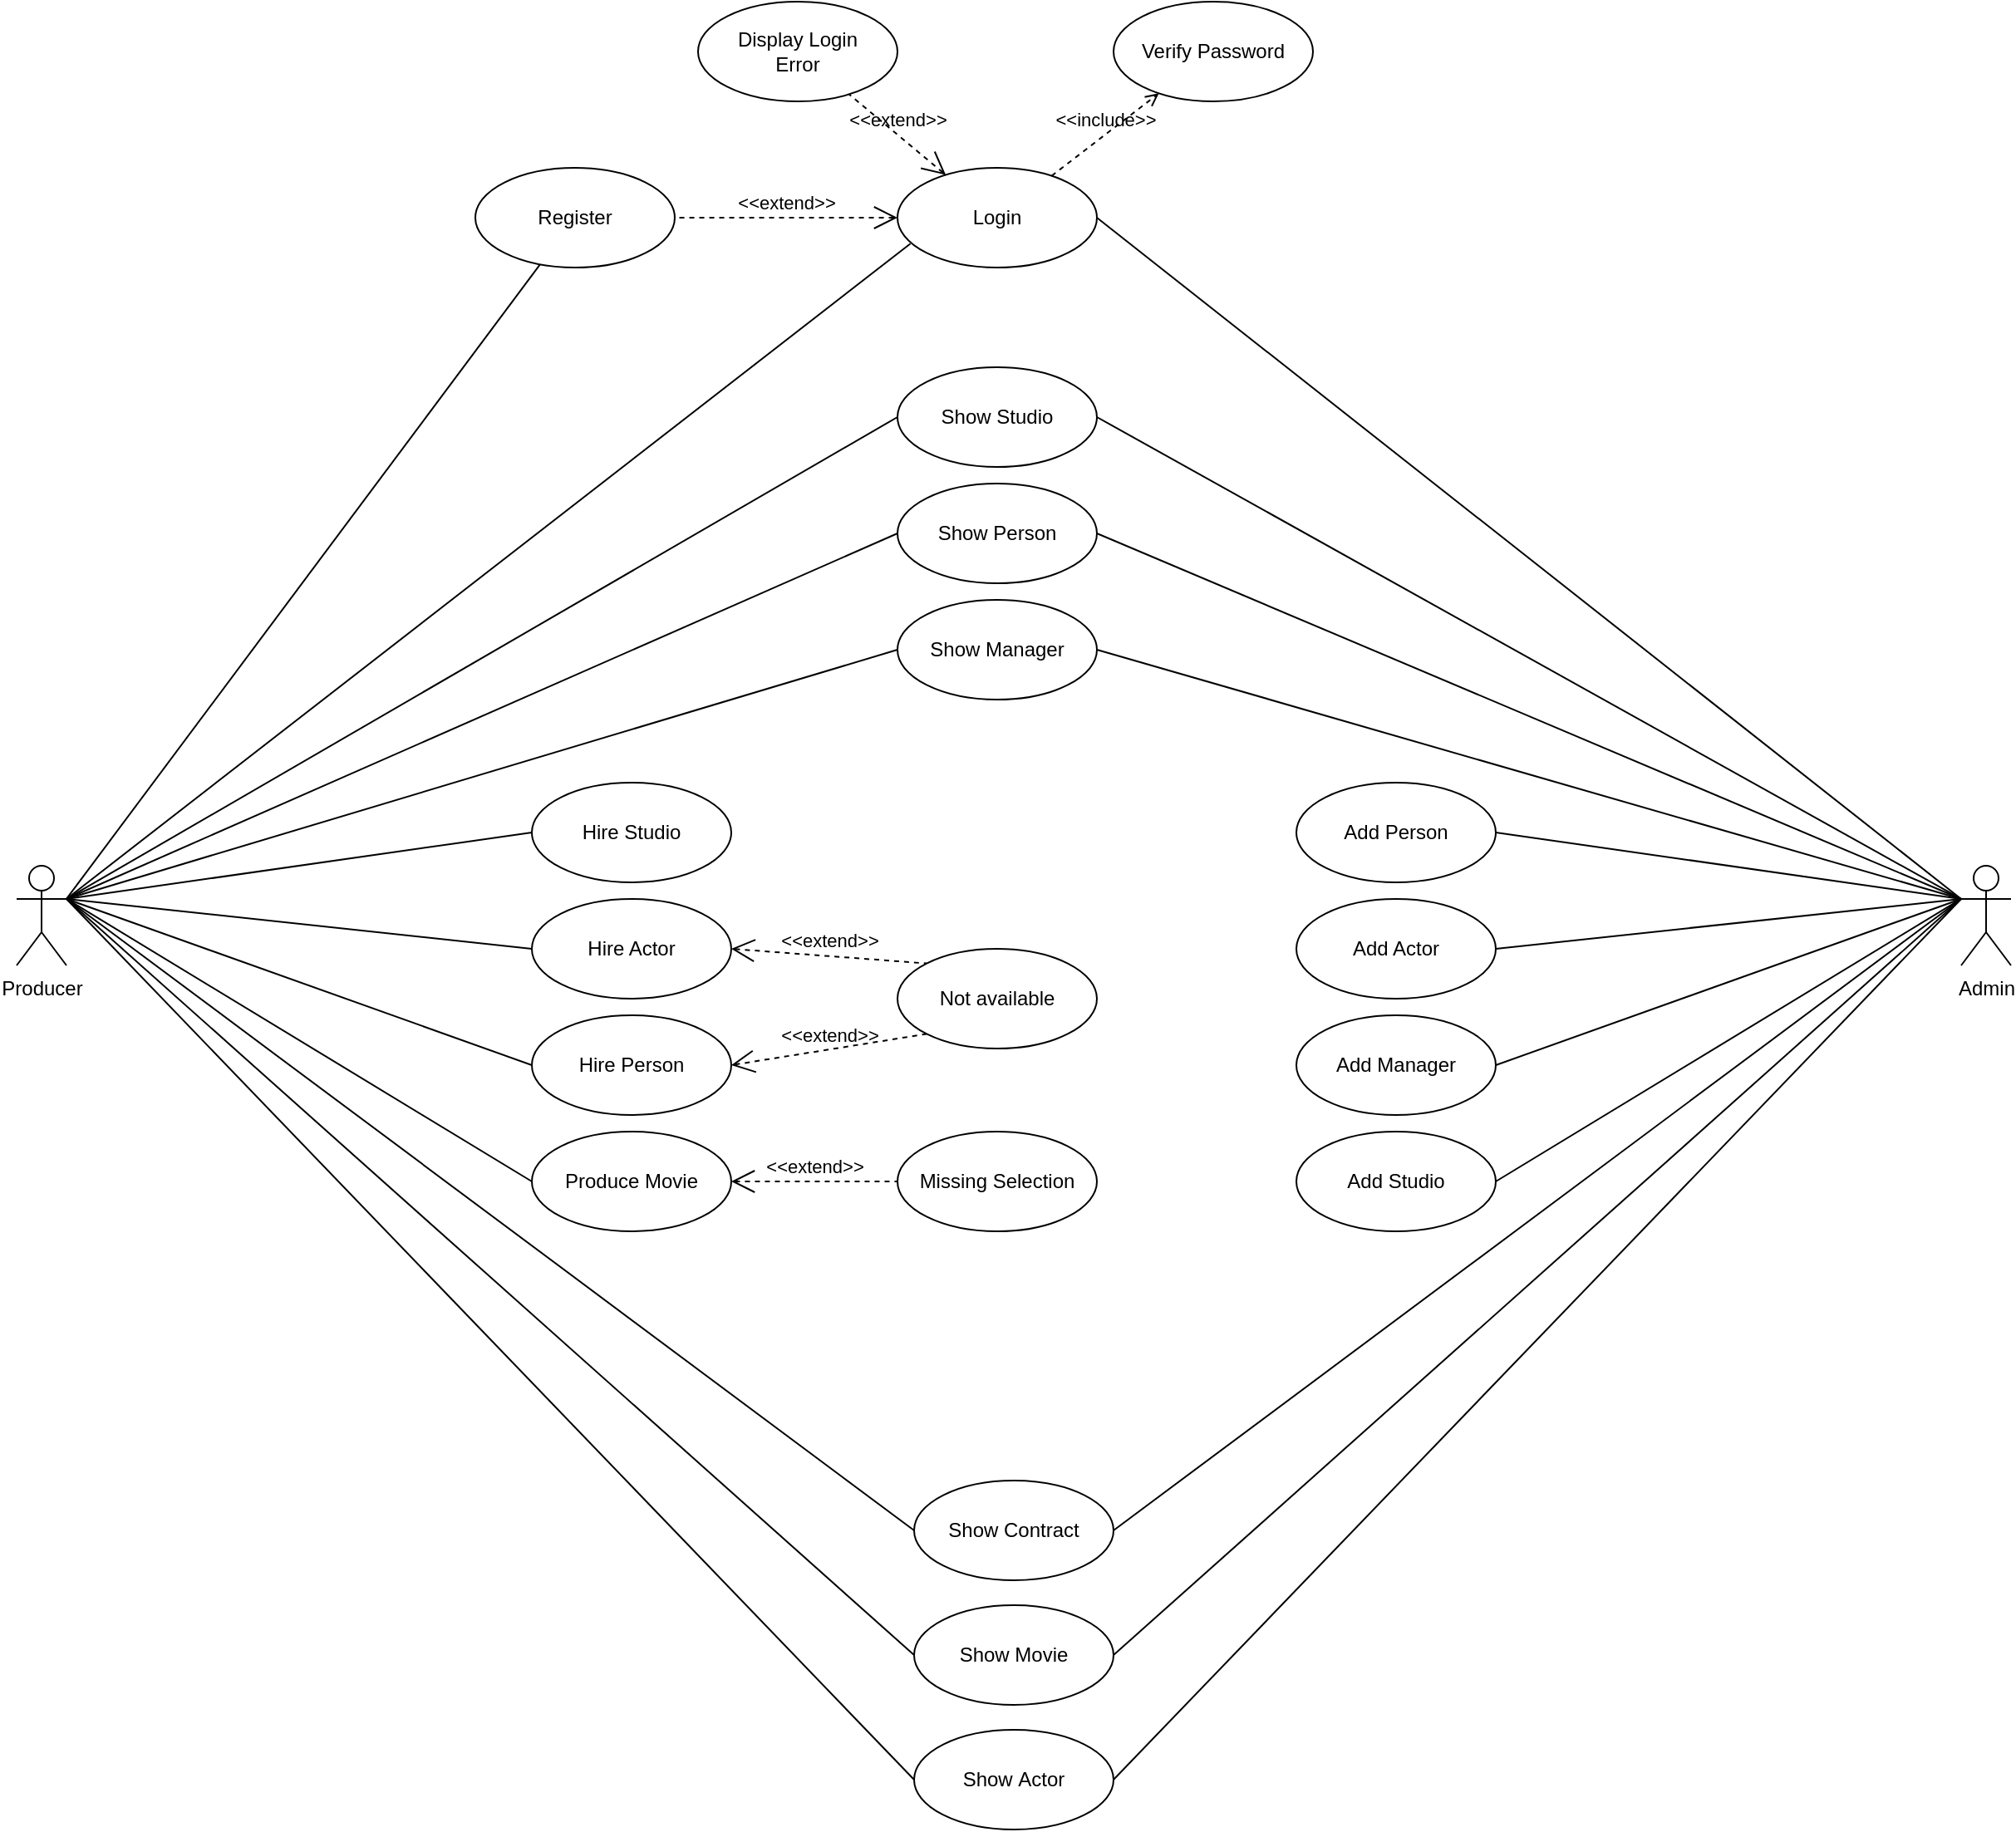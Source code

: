 <mxfile version="18.0.1" type="device"><diagram id="vprT34vu45MTfBvBpJOq" name="Page-1"><mxGraphModel dx="1865" dy="1748" grid="1" gridSize="10" guides="1" tooltips="1" connect="1" arrows="1" fold="1" page="1" pageScale="1" pageWidth="827" pageHeight="1169" math="0" shadow="0"><root><mxCell id="0"/><mxCell id="1" parent="0"/><mxCell id="qqE93rgfs5OAZw5wKsdw-6" value="Producer&lt;br&gt;" style="shape=umlActor;verticalLabelPosition=bottom;verticalAlign=top;html=1;outlineConnect=0;" parent="1" vertex="1"><mxGeometry x="-690" y="140" width="30" height="60" as="geometry"/></mxCell><mxCell id="qqE93rgfs5OAZw5wKsdw-9" value="Admin" style="shape=umlActor;verticalLabelPosition=bottom;verticalAlign=top;html=1;outlineConnect=0;" parent="1" vertex="1"><mxGeometry x="480" y="140" width="30" height="60" as="geometry"/></mxCell><mxCell id="qqE93rgfs5OAZw5wKsdw-11" value="Login" style="ellipse;whiteSpace=wrap;html=1;" parent="1" vertex="1"><mxGeometry x="-160" y="-280" width="120" height="60" as="geometry"/></mxCell><mxCell id="qqE93rgfs5OAZw5wKsdw-12" value="" style="endArrow=none;html=1;rounded=0;entryX=0.065;entryY=0.76;entryDx=0;entryDy=0;entryPerimeter=0;exitX=1;exitY=0.333;exitDx=0;exitDy=0;exitPerimeter=0;" parent="1" source="qqE93rgfs5OAZw5wKsdw-6" target="qqE93rgfs5OAZw5wKsdw-11" edge="1"><mxGeometry width="50" height="50" relative="1" as="geometry"><mxPoint x="-220" y="180" as="sourcePoint"/><mxPoint x="210" y="80" as="targetPoint"/></mxGeometry></mxCell><mxCell id="qqE93rgfs5OAZw5wKsdw-14" value="" style="endArrow=none;html=1;rounded=0;exitX=1;exitY=0.333;exitDx=0;exitDy=0;exitPerimeter=0;" parent="1" source="qqE93rgfs5OAZw5wKsdw-6" target="qqE93rgfs5OAZw5wKsdw-15" edge="1"><mxGeometry width="50" height="50" relative="1" as="geometry"><mxPoint x="160" y="130" as="sourcePoint"/><mxPoint x="210" y="80" as="targetPoint"/></mxGeometry></mxCell><mxCell id="qqE93rgfs5OAZw5wKsdw-15" value="Register" style="ellipse;whiteSpace=wrap;html=1;" parent="1" vertex="1"><mxGeometry x="-414" y="-280" width="120" height="60" as="geometry"/></mxCell><mxCell id="qqE93rgfs5OAZw5wKsdw-19" value="&amp;lt;&amp;lt;extend&amp;gt;&amp;gt;" style="edgeStyle=none;html=1;startArrow=open;endArrow=none;startSize=12;verticalAlign=bottom;dashed=1;labelBackgroundColor=none;rounded=0;entryX=1;entryY=0.5;entryDx=0;entryDy=0;" parent="1" source="qqE93rgfs5OAZw5wKsdw-11" target="qqE93rgfs5OAZw5wKsdw-15" edge="1"><mxGeometry width="160" relative="1" as="geometry"><mxPoint x="-190" y="200" as="sourcePoint"/><mxPoint x="-30" y="200" as="targetPoint"/></mxGeometry></mxCell><mxCell id="qqE93rgfs5OAZw5wKsdw-20" value="Verify Password" style="ellipse;whiteSpace=wrap;html=1;" parent="1" vertex="1"><mxGeometry x="-30" y="-380" width="120" height="60" as="geometry"/></mxCell><mxCell id="qqE93rgfs5OAZw5wKsdw-21" value="Display Login &lt;br&gt;Error" style="ellipse;whiteSpace=wrap;html=1;" parent="1" vertex="1"><mxGeometry x="-280" y="-380" width="120" height="60" as="geometry"/></mxCell><mxCell id="qqE93rgfs5OAZw5wKsdw-23" value="&amp;lt;&amp;lt;extend&amp;gt;&amp;gt;" style="edgeStyle=none;html=1;startArrow=open;endArrow=none;startSize=12;verticalAlign=bottom;dashed=1;labelBackgroundColor=none;rounded=0;" parent="1" source="qqE93rgfs5OAZw5wKsdw-11" target="qqE93rgfs5OAZw5wKsdw-21" edge="1"><mxGeometry width="160" relative="1" as="geometry"><mxPoint x="-10" y="80" as="sourcePoint"/><mxPoint x="190" y="20" as="targetPoint"/></mxGeometry></mxCell><mxCell id="qqE93rgfs5OAZw5wKsdw-25" value="&amp;lt;&amp;lt;include&amp;gt;&amp;gt;" style="html=1;verticalAlign=bottom;labelBackgroundColor=none;endArrow=open;endFill=0;dashed=1;rounded=0;" parent="1" source="qqE93rgfs5OAZw5wKsdw-11" target="qqE93rgfs5OAZw5wKsdw-20" edge="1"><mxGeometry width="160" relative="1" as="geometry"><mxPoint x="60" y="20" as="sourcePoint"/><mxPoint x="-30" y="100" as="targetPoint"/></mxGeometry></mxCell><mxCell id="qqE93rgfs5OAZw5wKsdw-28" value="" style="endArrow=none;html=1;rounded=0;entryX=0;entryY=0.333;entryDx=0;entryDy=0;entryPerimeter=0;exitX=1;exitY=0.5;exitDx=0;exitDy=0;" parent="1" source="qqE93rgfs5OAZw5wKsdw-11" target="qqE93rgfs5OAZw5wKsdw-9" edge="1"><mxGeometry width="50" height="50" relative="1" as="geometry"><mxPoint x="-130" y="320" as="sourcePoint"/><mxPoint x="-80" y="270" as="targetPoint"/></mxGeometry></mxCell><mxCell id="qqE93rgfs5OAZw5wKsdw-29" value="Add Person" style="ellipse;whiteSpace=wrap;html=1;" parent="1" vertex="1"><mxGeometry x="80" y="90" width="120" height="60" as="geometry"/></mxCell><mxCell id="qqE93rgfs5OAZw5wKsdw-30" value="Add Actor" style="ellipse;whiteSpace=wrap;html=1;" parent="1" vertex="1"><mxGeometry x="80" y="160" width="120" height="60" as="geometry"/></mxCell><mxCell id="qqE93rgfs5OAZw5wKsdw-31" value="Add Manager" style="ellipse;whiteSpace=wrap;html=1;" parent="1" vertex="1"><mxGeometry x="80" y="230" width="120" height="60" as="geometry"/></mxCell><mxCell id="qqE93rgfs5OAZw5wKsdw-32" value="Add Studio" style="ellipse;whiteSpace=wrap;html=1;" parent="1" vertex="1"><mxGeometry x="80" y="300" width="120" height="60" as="geometry"/></mxCell><mxCell id="qqE93rgfs5OAZw5wKsdw-33" value="" style="endArrow=none;html=1;rounded=0;entryX=0;entryY=0.333;entryDx=0;entryDy=0;entryPerimeter=0;exitX=1;exitY=0.5;exitDx=0;exitDy=0;" parent="1" source="qqE93rgfs5OAZw5wKsdw-29" target="qqE93rgfs5OAZw5wKsdw-9" edge="1"><mxGeometry width="50" height="50" relative="1" as="geometry"><mxPoint x="120" y="130" as="sourcePoint"/><mxPoint x="-80" y="270" as="targetPoint"/></mxGeometry></mxCell><mxCell id="qqE93rgfs5OAZw5wKsdw-34" value="" style="endArrow=none;html=1;rounded=0;exitX=1;exitY=0.5;exitDx=0;exitDy=0;entryX=0;entryY=0.333;entryDx=0;entryDy=0;entryPerimeter=0;" parent="1" source="qqE93rgfs5OAZw5wKsdw-30" target="qqE93rgfs5OAZw5wKsdw-9" edge="1"><mxGeometry width="50" height="50" relative="1" as="geometry"><mxPoint x="130" y="350" as="sourcePoint"/><mxPoint x="350" y="160" as="targetPoint"/></mxGeometry></mxCell><mxCell id="qqE93rgfs5OAZw5wKsdw-35" value="" style="endArrow=none;html=1;rounded=0;entryX=0;entryY=0.333;entryDx=0;entryDy=0;entryPerimeter=0;exitX=1;exitY=0.5;exitDx=0;exitDy=0;" parent="1" source="qqE93rgfs5OAZw5wKsdw-31" target="qqE93rgfs5OAZw5wKsdw-9" edge="1"><mxGeometry width="50" height="50" relative="1" as="geometry"><mxPoint x="-130" y="320" as="sourcePoint"/><mxPoint x="-80" y="270" as="targetPoint"/></mxGeometry></mxCell><mxCell id="qqE93rgfs5OAZw5wKsdw-36" value="" style="endArrow=none;html=1;rounded=0;exitX=1;exitY=0.5;exitDx=0;exitDy=0;entryX=0;entryY=0.333;entryDx=0;entryDy=0;entryPerimeter=0;" parent="1" source="qqE93rgfs5OAZw5wKsdw-32" target="qqE93rgfs5OAZw5wKsdw-9" edge="1"><mxGeometry width="50" height="50" relative="1" as="geometry"><mxPoint x="130" y="360" as="sourcePoint"/><mxPoint x="350" y="160" as="targetPoint"/></mxGeometry></mxCell><mxCell id="qqE93rgfs5OAZw5wKsdw-37" value="Hire Studio" style="ellipse;whiteSpace=wrap;html=1;" parent="1" vertex="1"><mxGeometry x="-380" y="90" width="120" height="60" as="geometry"/></mxCell><mxCell id="qqE93rgfs5OAZw5wKsdw-38" value="Hire Actor" style="ellipse;whiteSpace=wrap;html=1;" parent="1" vertex="1"><mxGeometry x="-380" y="160" width="120" height="60" as="geometry"/></mxCell><mxCell id="qqE93rgfs5OAZw5wKsdw-39" value="Hire Person" style="ellipse;whiteSpace=wrap;html=1;" parent="1" vertex="1"><mxGeometry x="-380" y="230" width="120" height="60" as="geometry"/></mxCell><mxCell id="qqE93rgfs5OAZw5wKsdw-40" value="Produce Movie" style="ellipse;whiteSpace=wrap;html=1;" parent="1" vertex="1"><mxGeometry x="-380" y="300" width="120" height="60" as="geometry"/></mxCell><mxCell id="qqE93rgfs5OAZw5wKsdw-41" value="" style="endArrow=none;html=1;rounded=0;entryX=1;entryY=0.333;entryDx=0;entryDy=0;entryPerimeter=0;exitX=0;exitY=0.5;exitDx=0;exitDy=0;" parent="1" source="qqE93rgfs5OAZw5wKsdw-37" target="qqE93rgfs5OAZw5wKsdw-6" edge="1"><mxGeometry width="50" height="50" relative="1" as="geometry"><mxPoint x="-60" y="410" as="sourcePoint"/><mxPoint x="-10" y="360" as="targetPoint"/></mxGeometry></mxCell><mxCell id="qqE93rgfs5OAZw5wKsdw-42" value="" style="endArrow=none;html=1;rounded=0;entryX=1;entryY=0.333;entryDx=0;entryDy=0;entryPerimeter=0;exitX=0;exitY=0.5;exitDx=0;exitDy=0;" parent="1" source="qqE93rgfs5OAZw5wKsdw-38" target="qqE93rgfs5OAZw5wKsdw-6" edge="1"><mxGeometry width="50" height="50" relative="1" as="geometry"><mxPoint x="-60" y="410" as="sourcePoint"/><mxPoint x="-10" y="360" as="targetPoint"/></mxGeometry></mxCell><mxCell id="qqE93rgfs5OAZw5wKsdw-43" value="" style="endArrow=none;html=1;rounded=0;exitX=0;exitY=0.5;exitDx=0;exitDy=0;entryX=1;entryY=0.333;entryDx=0;entryDy=0;entryPerimeter=0;" parent="1" source="qqE93rgfs5OAZw5wKsdw-39" target="qqE93rgfs5OAZw5wKsdw-6" edge="1"><mxGeometry width="50" height="50" relative="1" as="geometry"><mxPoint x="-60" y="410" as="sourcePoint"/><mxPoint x="-320" y="190" as="targetPoint"/></mxGeometry></mxCell><mxCell id="qqE93rgfs5OAZw5wKsdw-44" value="" style="endArrow=none;html=1;rounded=0;entryX=1;entryY=0.333;entryDx=0;entryDy=0;entryPerimeter=0;exitX=0;exitY=0.5;exitDx=0;exitDy=0;" parent="1" source="qqE93rgfs5OAZw5wKsdw-40" target="qqE93rgfs5OAZw5wKsdw-6" edge="1"><mxGeometry width="50" height="50" relative="1" as="geometry"><mxPoint x="-60" y="510" as="sourcePoint"/><mxPoint x="-430" y="270" as="targetPoint"/></mxGeometry></mxCell><mxCell id="qqE93rgfs5OAZw5wKsdw-46" value="Show&amp;nbsp;Movie" style="ellipse;whiteSpace=wrap;html=1;" parent="1" vertex="1"><mxGeometry x="-150" y="585" width="120" height="60" as="geometry"/></mxCell><mxCell id="qqE93rgfs5OAZw5wKsdw-47" value="Show Contract" style="ellipse;whiteSpace=wrap;html=1;" parent="1" vertex="1"><mxGeometry x="-150" y="510" width="120" height="60" as="geometry"/></mxCell><mxCell id="qqE93rgfs5OAZw5wKsdw-48" value="" style="endArrow=none;html=1;rounded=0;entryX=1;entryY=0.333;entryDx=0;entryDy=0;entryPerimeter=0;exitX=0;exitY=0.5;exitDx=0;exitDy=0;" parent="1" source="qqE93rgfs5OAZw5wKsdw-46" target="qqE93rgfs5OAZw5wKsdw-6" edge="1"><mxGeometry width="50" height="50" relative="1" as="geometry"><mxPoint x="-120" y="610" as="sourcePoint"/><mxPoint x="-470" y="340" as="targetPoint"/></mxGeometry></mxCell><mxCell id="qqE93rgfs5OAZw5wKsdw-49" value="" style="endArrow=none;html=1;rounded=0;entryX=0;entryY=0.5;entryDx=0;entryDy=0;exitX=1;exitY=0.333;exitDx=0;exitDy=0;exitPerimeter=0;" parent="1" source="qqE93rgfs5OAZw5wKsdw-6" target="qqE93rgfs5OAZw5wKsdw-47" edge="1"><mxGeometry width="50" height="50" relative="1" as="geometry"><mxPoint x="-120" y="410" as="sourcePoint"/><mxPoint x="-70" y="360" as="targetPoint"/></mxGeometry></mxCell><mxCell id="qqE93rgfs5OAZw5wKsdw-51" value="" style="endArrow=none;html=1;rounded=0;exitX=1;exitY=0.5;exitDx=0;exitDy=0;entryX=0;entryY=0.333;entryDx=0;entryDy=0;entryPerimeter=0;" parent="1" source="qqE93rgfs5OAZw5wKsdw-46" target="qqE93rgfs5OAZw5wKsdw-9" edge="1"><mxGeometry width="50" height="50" relative="1" as="geometry"><mxPoint x="-120" y="310" as="sourcePoint"/><mxPoint x="-70" y="260" as="targetPoint"/></mxGeometry></mxCell><mxCell id="qqE93rgfs5OAZw5wKsdw-52" value="" style="endArrow=none;html=1;rounded=0;exitX=1;exitY=0.5;exitDx=0;exitDy=0;entryX=0;entryY=0.333;entryDx=0;entryDy=0;entryPerimeter=0;" parent="1" source="qqE93rgfs5OAZw5wKsdw-47" target="qqE93rgfs5OAZw5wKsdw-9" edge="1"><mxGeometry width="50" height="50" relative="1" as="geometry"><mxPoint x="-120" y="410" as="sourcePoint"/><mxPoint x="-70" y="360" as="targetPoint"/></mxGeometry></mxCell><mxCell id="qqE93rgfs5OAZw5wKsdw-53" value="&amp;lt;&amp;lt;extend&amp;gt;&amp;gt;" style="edgeStyle=none;html=1;startArrow=open;endArrow=none;startSize=12;verticalAlign=bottom;dashed=1;labelBackgroundColor=none;rounded=0;exitX=1;exitY=0.5;exitDx=0;exitDy=0;entryX=0;entryY=0;entryDx=0;entryDy=0;" parent="1" source="qqE93rgfs5OAZw5wKsdw-38" target="qqE93rgfs5OAZw5wKsdw-55" edge="1"><mxGeometry width="160" relative="1" as="geometry"><mxPoint x="-170" y="170" as="sourcePoint"/><mxPoint x="-220" y="120" as="targetPoint"/></mxGeometry></mxCell><mxCell id="qqE93rgfs5OAZw5wKsdw-54" value="&amp;lt;&amp;lt;extend&amp;gt;&amp;gt;" style="edgeStyle=none;html=1;startArrow=open;endArrow=none;startSize=12;verticalAlign=bottom;dashed=1;labelBackgroundColor=none;rounded=0;exitX=1;exitY=0.5;exitDx=0;exitDy=0;entryX=0;entryY=1;entryDx=0;entryDy=0;" parent="1" source="qqE93rgfs5OAZw5wKsdw-39" target="qqE93rgfs5OAZw5wKsdw-55" edge="1"><mxGeometry width="160" relative="1" as="geometry"><mxPoint x="-250" y="200" as="sourcePoint"/><mxPoint x="-210.0" y="260" as="targetPoint"/></mxGeometry></mxCell><mxCell id="qqE93rgfs5OAZw5wKsdw-55" value="Not available" style="ellipse;whiteSpace=wrap;html=1;" parent="1" vertex="1"><mxGeometry x="-160" y="190" width="120" height="60" as="geometry"/></mxCell><mxCell id="qqE93rgfs5OAZw5wKsdw-57" value="Show&amp;nbsp;Actor" style="ellipse;whiteSpace=wrap;html=1;" parent="1" vertex="1"><mxGeometry x="-150" y="660" width="120" height="60" as="geometry"/></mxCell><mxCell id="qqE93rgfs5OAZw5wKsdw-58" value="" style="endArrow=none;html=1;rounded=0;exitX=1;exitY=0.5;exitDx=0;exitDy=0;entryX=0;entryY=0.333;entryDx=0;entryDy=0;entryPerimeter=0;" parent="1" source="qqE93rgfs5OAZw5wKsdw-57" target="qqE93rgfs5OAZw5wKsdw-9" edge="1"><mxGeometry width="50" height="50" relative="1" as="geometry"><mxPoint x="-120" y="430" as="sourcePoint"/><mxPoint x="-70" y="380" as="targetPoint"/></mxGeometry></mxCell><mxCell id="qqE93rgfs5OAZw5wKsdw-59" value="" style="endArrow=none;html=1;rounded=0;exitX=0;exitY=0.5;exitDx=0;exitDy=0;entryX=1;entryY=0.333;entryDx=0;entryDy=0;entryPerimeter=0;" parent="1" source="qqE93rgfs5OAZw5wKsdw-57" target="qqE93rgfs5OAZw5wKsdw-6" edge="1"><mxGeometry width="50" height="50" relative="1" as="geometry"><mxPoint x="-120" y="430" as="sourcePoint"/><mxPoint x="-70" y="380" as="targetPoint"/></mxGeometry></mxCell><mxCell id="qqE93rgfs5OAZw5wKsdw-60" value="Show&amp;nbsp;Manager" style="ellipse;whiteSpace=wrap;html=1;" parent="1" vertex="1"><mxGeometry x="-160" y="-20" width="120" height="60" as="geometry"/></mxCell><mxCell id="qqE93rgfs5OAZw5wKsdw-61" value="" style="endArrow=none;html=1;rounded=0;entryX=0;entryY=0.333;entryDx=0;entryDy=0;entryPerimeter=0;exitX=1;exitY=0.5;exitDx=0;exitDy=0;" parent="1" source="qqE93rgfs5OAZw5wKsdw-60" target="qqE93rgfs5OAZw5wKsdw-9" edge="1"><mxGeometry width="50" height="50" relative="1" as="geometry"><mxPoint x="-120" y="550" as="sourcePoint"/><mxPoint x="460" y="290" as="targetPoint"/></mxGeometry></mxCell><mxCell id="qqE93rgfs5OAZw5wKsdw-62" value="" style="endArrow=none;html=1;rounded=0;entryX=0;entryY=0.5;entryDx=0;entryDy=0;exitX=1;exitY=0.333;exitDx=0;exitDy=0;exitPerimeter=0;" parent="1" source="qqE93rgfs5OAZw5wKsdw-6" target="qqE93rgfs5OAZw5wKsdw-60" edge="1"><mxGeometry width="50" height="50" relative="1" as="geometry"><mxPoint x="-460" y="470" as="sourcePoint"/><mxPoint x="-70" y="500" as="targetPoint"/></mxGeometry></mxCell><mxCell id="qqE93rgfs5OAZw5wKsdw-63" value="Show Person" style="ellipse;whiteSpace=wrap;html=1;" parent="1" vertex="1"><mxGeometry x="-160" y="-90" width="120" height="60" as="geometry"/></mxCell><mxCell id="qqE93rgfs5OAZw5wKsdw-64" value="Show Studio" style="ellipse;whiteSpace=wrap;html=1;" parent="1" vertex="1"><mxGeometry x="-160" y="-160" width="120" height="60" as="geometry"/></mxCell><mxCell id="qqE93rgfs5OAZw5wKsdw-65" value="" style="endArrow=none;html=1;rounded=0;exitX=1;exitY=0.333;exitDx=0;exitDy=0;exitPerimeter=0;entryX=0;entryY=0.5;entryDx=0;entryDy=0;" parent="1" source="qqE93rgfs5OAZw5wKsdw-6" target="qqE93rgfs5OAZw5wKsdw-63" edge="1"><mxGeometry width="50" height="50" relative="1" as="geometry"><mxPoint x="-120" y="80" as="sourcePoint"/><mxPoint x="-70" y="30" as="targetPoint"/></mxGeometry></mxCell><mxCell id="qqE93rgfs5OAZw5wKsdw-66" value="" style="endArrow=none;html=1;rounded=0;exitX=0;exitY=0.5;exitDx=0;exitDy=0;entryX=1;entryY=0.333;entryDx=0;entryDy=0;entryPerimeter=0;" parent="1" source="qqE93rgfs5OAZw5wKsdw-64" target="qqE93rgfs5OAZw5wKsdw-6" edge="1"><mxGeometry width="50" height="50" relative="1" as="geometry"><mxPoint x="-120" y="80" as="sourcePoint"/><mxPoint x="-70" y="30" as="targetPoint"/></mxGeometry></mxCell><mxCell id="qqE93rgfs5OAZw5wKsdw-67" value="" style="endArrow=none;html=1;rounded=0;exitX=1;exitY=0.5;exitDx=0;exitDy=0;entryX=0;entryY=0.333;entryDx=0;entryDy=0;entryPerimeter=0;" parent="1" source="qqE93rgfs5OAZw5wKsdw-63" target="qqE93rgfs5OAZw5wKsdw-9" edge="1"><mxGeometry width="50" height="50" relative="1" as="geometry"><mxPoint x="-120" y="80" as="sourcePoint"/><mxPoint x="-70" y="30" as="targetPoint"/></mxGeometry></mxCell><mxCell id="qqE93rgfs5OAZw5wKsdw-68" value="" style="endArrow=none;html=1;rounded=0;exitX=1;exitY=0.5;exitDx=0;exitDy=0;entryX=0;entryY=0.333;entryDx=0;entryDy=0;entryPerimeter=0;" parent="1" source="qqE93rgfs5OAZw5wKsdw-64" target="qqE93rgfs5OAZw5wKsdw-9" edge="1"><mxGeometry width="50" height="50" relative="1" as="geometry"><mxPoint x="-120" y="80" as="sourcePoint"/><mxPoint x="-70" y="30" as="targetPoint"/></mxGeometry></mxCell><mxCell id="qqE93rgfs5OAZw5wKsdw-69" value="&amp;lt;&amp;lt;extend&amp;gt;&amp;gt;" style="edgeStyle=none;html=1;startArrow=open;endArrow=none;startSize=12;verticalAlign=bottom;dashed=1;labelBackgroundColor=none;rounded=0;exitX=1;exitY=0.5;exitDx=0;exitDy=0;" parent="1" source="qqE93rgfs5OAZw5wKsdw-40" target="qqE93rgfs5OAZw5wKsdw-70" edge="1"><mxGeometry width="160" relative="1" as="geometry"><mxPoint x="-210" y="290" as="sourcePoint"/><mxPoint x="-180" y="330" as="targetPoint"/></mxGeometry></mxCell><mxCell id="qqE93rgfs5OAZw5wKsdw-70" value="Missing Selection" style="ellipse;whiteSpace=wrap;html=1;" parent="1" vertex="1"><mxGeometry x="-160" y="300" width="120" height="60" as="geometry"/></mxCell></root></mxGraphModel></diagram></mxfile>